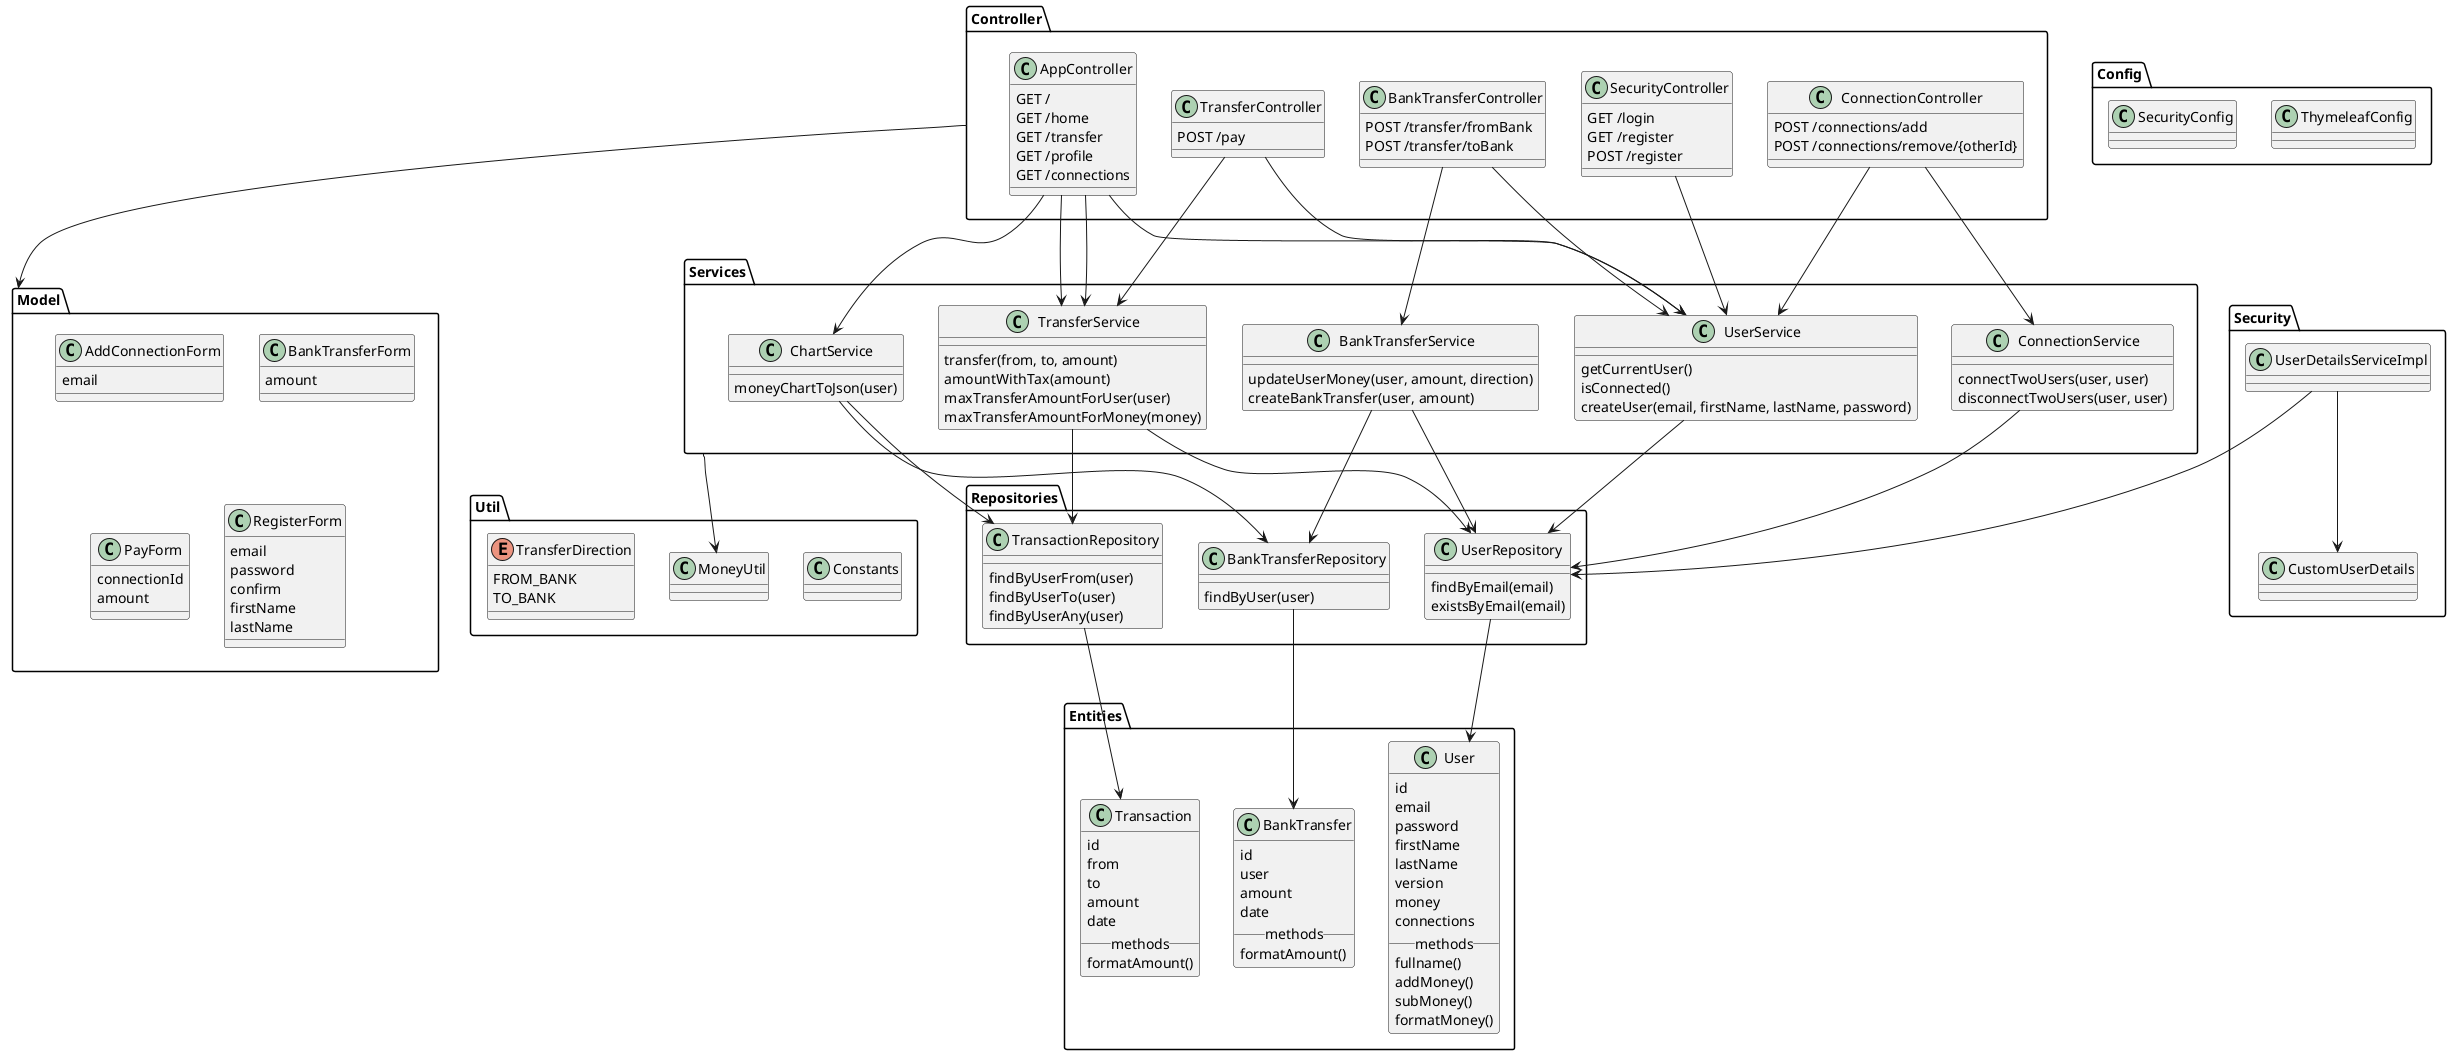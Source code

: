 @startuml
'https://plantuml.com/class-diagram

'Util
package Util {
    class Constants
    class MoneyUtil
    enum TransferDirection {
         FROM_BANK
         TO_BANK
    }
}

'Entities
package Entities {
    class User {
        id
        email
        password
        firstName
        lastName
        version
        money
        connections
        __ methods __
        fullname()
        addMoney()
        subMoney()
        formatMoney()
    }
    class Transaction {
        id
        from
        to
        amount
        date
        __ methods __
        formatAmount()
    }
    class BankTransfer {
        id
        user
        amount
        date
        __ methods __
        formatAmount()
    }
}

'Repositories
package Repositories {
    class UserRepository {
        findByEmail(email)
        existsByEmail(email)
    }
    class BankTransferRepository {
        findByUser(user)
    }
    class TransactionRepository {
        findByUserFrom(user)
        findByUserTo(user)
        findByUserAny(user)
    }
}

'Service
package Services {
    class BankTransferService {
        updateUserMoney(user, amount, direction)
        createBankTransfer(user, amount)
    }
    class ChartService {
        moneyChartToJson(user)
    }
    class ConnectionService {
        connectTwoUsers(user, user)
        disconnectTwoUsers(user, user)
    }
    class TransferService {
        transfer(from, to, amount)
        amountWithTax(amount)
        maxTransferAmountForUser(user)
        maxTransferAmountForMoney(money)
    }
    class UserService {
        getCurrentUser()
        isConnected()
        createUser(email, firstName, lastName, password)
    }
}

'Security
package Security {
  class CustomUserDetails
  class UserDetailsServiceImpl
}

'Controller
package Controller {
  class AppController {
     GET /
     GET /home
     GET /transfer
     GET /profile
     GET /connections
  }
  class BankTransferController {
    POST /transfer/fromBank
    POST /transfer/toBank
  }
  class ConnectionController {
    POST /connections/add
    POST /connections/remove/{otherId}
  }
  class SecurityController {
    GET /login
    GET /register
    POST /register
  }
  class TransferController {
    POST /pay
  }
}

'Model
package Model {
  class AddConnectionForm {
    email
  }
  class BankTransferForm {
    amount
  }
  class PayForm {
      connectionId
      amount
  }
  class RegisterForm {
    email
    password
    confirm
    firstName
    lastName
  }
}

'Config
package Config {
  class ThymeleafConfig
  class SecurityConfig
}

Controller --> Model

AppController --> UserService
AppController --> TransferService
AppController --> TransferService
AppController --> ChartService

BankTransferController --> UserService
BankTransferController --> BankTransferService

ConnectionController --> ConnectionService
ConnectionController --> UserService

SecurityController --> UserService

TransferController --> UserService
TransferController --> TransferService

Services --> MoneyUtil

UserRepository --> User
BankTransferRepository --> BankTransfer
TransactionRepository --> Transaction

BankTransferService --> BankTransferRepository
BankTransferService --> UserRepository

ChartService --> BankTransferRepository
ChartService --> TransactionRepository

ConnectionService --> UserRepository

TransferService --> UserRepository
TransferService --> TransactionRepository

UserService --> UserRepository

UserDetailsServiceImpl --> UserRepository
UserDetailsServiceImpl --> CustomUserDetails

@enduml
